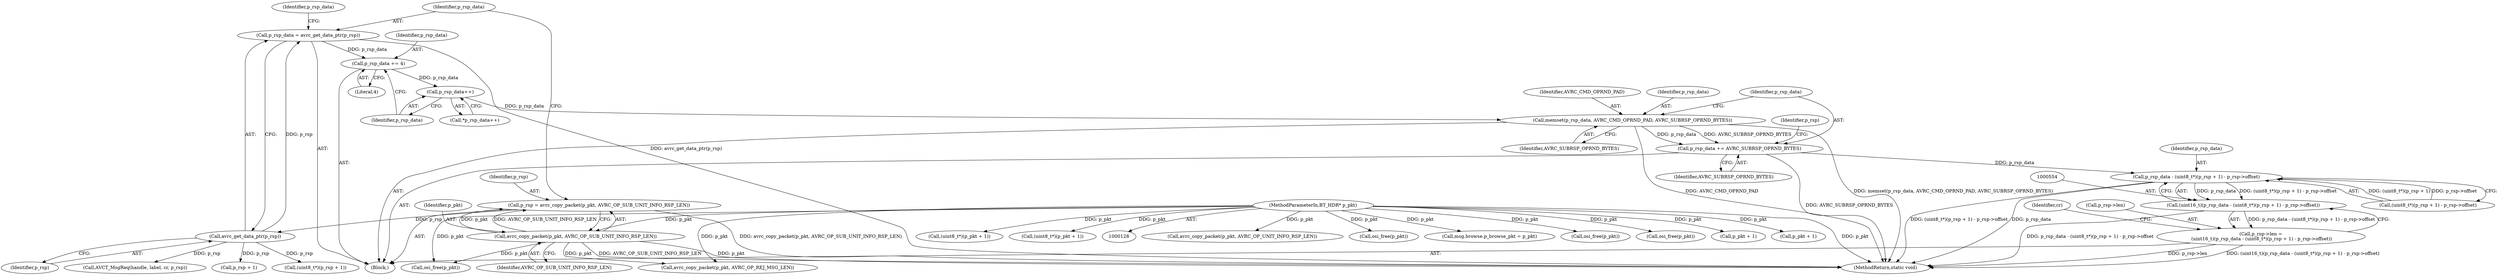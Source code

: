 digraph "0_Android_830cb39cb2a0f1bf6704d264e2a5c5029c175dd7@API" {
"1000542" [label="(Call,memset(p_rsp_data, AVRC_CMD_OPRND_PAD, AVRC_SUBRSP_OPRND_BYTES))"];
"1000537" [label="(Call,p_rsp_data++)"];
"1000532" [label="(Call,p_rsp_data += 4)"];
"1000524" [label="(Call,p_rsp_data = avrc_get_data_ptr(p_rsp))"];
"1000526" [label="(Call,avrc_get_data_ptr(p_rsp))"];
"1000519" [label="(Call,p_rsp = avrc_copy_packet(p_pkt, AVRC_OP_SUB_UNIT_INFO_RSP_LEN))"];
"1000521" [label="(Call,avrc_copy_packet(p_pkt, AVRC_OP_SUB_UNIT_INFO_RSP_LEN))"];
"1000132" [label="(MethodParameterIn,BT_HDR* p_pkt)"];
"1000546" [label="(Call,p_rsp_data += AVRC_SUBRSP_OPRND_BYTES)"];
"1000555" [label="(Call,p_rsp_data - (uint8_t*)(p_rsp + 1) - p_rsp->offset)"];
"1000553" [label="(Call,(uint16_t)(p_rsp_data - (uint8_t*)(p_rsp + 1) - p_rsp->offset))"];
"1000549" [label="(Call,p_rsp->len =\n (uint16_t)(p_rsp_data - (uint8_t*)(p_rsp + 1) - p_rsp->offset))"];
"1000530" [label="(Identifier,p_rsp_data)"];
"1000534" [label="(Literal,4)"];
"1000520" [label="(Identifier,p_rsp)"];
"1000526" [label="(Call,avrc_get_data_ptr(p_rsp))"];
"1000567" [label="(Identifier,cr)"];
"1000519" [label="(Call,p_rsp = avrc_copy_packet(p_pkt, AVRC_OP_SUB_UNIT_INFO_RSP_LEN))"];
"1000538" [label="(Identifier,p_rsp_data)"];
"1000524" [label="(Call,p_rsp_data = avrc_get_data_ptr(p_rsp))"];
"1000545" [label="(Identifier,AVRC_SUBRSP_OPRND_BYTES)"];
"1000532" [label="(Call,p_rsp_data += 4)"];
"1000537" [label="(Call,p_rsp_data++)"];
"1000546" [label="(Call,p_rsp_data += AVRC_SUBRSP_OPRND_BYTES)"];
"1000973" [label="(Call,avrc_copy_packet(p_pkt, AVRC_OP_REJ_MSG_LEN))"];
"1000558" [label="(Call,(uint8_t*)(p_rsp + 1))"];
"1000518" [label="(Block,)"];
"1000533" [label="(Identifier,p_rsp_data)"];
"1000132" [label="(MethodParameterIn,BT_HDR* p_pkt)"];
"1000544" [label="(Identifier,AVRC_CMD_OPRND_PAD)"];
"1000527" [label="(Identifier,p_rsp)"];
"1000394" [label="(Call,avrc_copy_packet(p_pkt, AVRC_OP_UNIT_INFO_RSP_LEN))"];
"1000556" [label="(Identifier,p_rsp_data)"];
"1000550" [label="(Call,p_rsp->len)"];
"1001055" [label="(Call,osi_free(p_pkt))"];
"1000548" [label="(Identifier,AVRC_SUBRSP_OPRND_BYTES)"];
"1000557" [label="(Call,(uint8_t*)(p_rsp + 1) - p_rsp->offset)"];
"1000522" [label="(Identifier,p_pkt)"];
"1000296" [label="(Call,osi_free(p_pkt))"];
"1000270" [label="(Call,msg.browse.p_browse_pkt = p_pkt)"];
"1000525" [label="(Identifier,p_rsp_data)"];
"1000536" [label="(Call,*p_rsp_data++)"];
"1000521" [label="(Call,avrc_copy_packet(p_pkt, AVRC_OP_SUB_UNIT_INFO_RSP_LEN))"];
"1000542" [label="(Call,memset(p_rsp_data, AVRC_CMD_OPRND_PAD, AVRC_SUBRSP_OPRND_BYTES))"];
"1000996" [label="(Call,AVCT_MsgReq(handle, label, cr, p_rsp))"];
"1000555" [label="(Call,p_rsp_data - (uint8_t*)(p_rsp + 1) - p_rsp->offset)"];
"1000560" [label="(Call,p_rsp + 1)"];
"1000523" [label="(Identifier,AVRC_OP_SUB_UNIT_INFO_RSP_LEN)"];
"1000188" [label="(Call,osi_free(p_pkt))"];
"1000196" [label="(Call,osi_free(p_pkt))"];
"1000547" [label="(Identifier,p_rsp_data)"];
"1000223" [label="(Call,p_pkt + 1)"];
"1000551" [label="(Identifier,p_rsp)"];
"1000549" [label="(Call,p_rsp->len =\n (uint16_t)(p_rsp_data - (uint8_t*)(p_rsp + 1) - p_rsp->offset))"];
"1000667" [label="(Call,p_pkt + 1)"];
"1000221" [label="(Call,(uint8_t*)(p_pkt + 1))"];
"1000665" [label="(Call,(uint8_t*)(p_pkt + 1))"];
"1001057" [label="(MethodReturn,static void)"];
"1000553" [label="(Call,(uint16_t)(p_rsp_data - (uint8_t*)(p_rsp + 1) - p_rsp->offset))"];
"1000543" [label="(Identifier,p_rsp_data)"];
"1000542" -> "1000518"  [label="AST: "];
"1000542" -> "1000545"  [label="CFG: "];
"1000543" -> "1000542"  [label="AST: "];
"1000544" -> "1000542"  [label="AST: "];
"1000545" -> "1000542"  [label="AST: "];
"1000547" -> "1000542"  [label="CFG: "];
"1000542" -> "1001057"  [label="DDG: memset(p_rsp_data, AVRC_CMD_OPRND_PAD, AVRC_SUBRSP_OPRND_BYTES)"];
"1000542" -> "1001057"  [label="DDG: AVRC_CMD_OPRND_PAD"];
"1000537" -> "1000542"  [label="DDG: p_rsp_data"];
"1000542" -> "1000546"  [label="DDG: AVRC_SUBRSP_OPRND_BYTES"];
"1000542" -> "1000546"  [label="DDG: p_rsp_data"];
"1000537" -> "1000536"  [label="AST: "];
"1000537" -> "1000538"  [label="CFG: "];
"1000538" -> "1000537"  [label="AST: "];
"1000536" -> "1000537"  [label="CFG: "];
"1000532" -> "1000537"  [label="DDG: p_rsp_data"];
"1000532" -> "1000518"  [label="AST: "];
"1000532" -> "1000534"  [label="CFG: "];
"1000533" -> "1000532"  [label="AST: "];
"1000534" -> "1000532"  [label="AST: "];
"1000538" -> "1000532"  [label="CFG: "];
"1000524" -> "1000532"  [label="DDG: p_rsp_data"];
"1000524" -> "1000518"  [label="AST: "];
"1000524" -> "1000526"  [label="CFG: "];
"1000525" -> "1000524"  [label="AST: "];
"1000526" -> "1000524"  [label="AST: "];
"1000530" -> "1000524"  [label="CFG: "];
"1000524" -> "1001057"  [label="DDG: avrc_get_data_ptr(p_rsp)"];
"1000526" -> "1000524"  [label="DDG: p_rsp"];
"1000526" -> "1000527"  [label="CFG: "];
"1000527" -> "1000526"  [label="AST: "];
"1000519" -> "1000526"  [label="DDG: p_rsp"];
"1000526" -> "1000558"  [label="DDG: p_rsp"];
"1000526" -> "1000560"  [label="DDG: p_rsp"];
"1000526" -> "1000996"  [label="DDG: p_rsp"];
"1000519" -> "1000518"  [label="AST: "];
"1000519" -> "1000521"  [label="CFG: "];
"1000520" -> "1000519"  [label="AST: "];
"1000521" -> "1000519"  [label="AST: "];
"1000525" -> "1000519"  [label="CFG: "];
"1000519" -> "1001057"  [label="DDG: avrc_copy_packet(p_pkt, AVRC_OP_SUB_UNIT_INFO_RSP_LEN)"];
"1000521" -> "1000519"  [label="DDG: p_pkt"];
"1000521" -> "1000519"  [label="DDG: AVRC_OP_SUB_UNIT_INFO_RSP_LEN"];
"1000521" -> "1000523"  [label="CFG: "];
"1000522" -> "1000521"  [label="AST: "];
"1000523" -> "1000521"  [label="AST: "];
"1000521" -> "1001057"  [label="DDG: p_pkt"];
"1000521" -> "1001057"  [label="DDG: AVRC_OP_SUB_UNIT_INFO_RSP_LEN"];
"1000132" -> "1000521"  [label="DDG: p_pkt"];
"1000521" -> "1000973"  [label="DDG: p_pkt"];
"1000521" -> "1001055"  [label="DDG: p_pkt"];
"1000132" -> "1000128"  [label="AST: "];
"1000132" -> "1001057"  [label="DDG: p_pkt"];
"1000132" -> "1000188"  [label="DDG: p_pkt"];
"1000132" -> "1000196"  [label="DDG: p_pkt"];
"1000132" -> "1000221"  [label="DDG: p_pkt"];
"1000132" -> "1000223"  [label="DDG: p_pkt"];
"1000132" -> "1000270"  [label="DDG: p_pkt"];
"1000132" -> "1000296"  [label="DDG: p_pkt"];
"1000132" -> "1000394"  [label="DDG: p_pkt"];
"1000132" -> "1000665"  [label="DDG: p_pkt"];
"1000132" -> "1000667"  [label="DDG: p_pkt"];
"1000132" -> "1000973"  [label="DDG: p_pkt"];
"1000132" -> "1001055"  [label="DDG: p_pkt"];
"1000546" -> "1000518"  [label="AST: "];
"1000546" -> "1000548"  [label="CFG: "];
"1000547" -> "1000546"  [label="AST: "];
"1000548" -> "1000546"  [label="AST: "];
"1000551" -> "1000546"  [label="CFG: "];
"1000546" -> "1001057"  [label="DDG: AVRC_SUBRSP_OPRND_BYTES"];
"1000546" -> "1000555"  [label="DDG: p_rsp_data"];
"1000555" -> "1000553"  [label="AST: "];
"1000555" -> "1000557"  [label="CFG: "];
"1000556" -> "1000555"  [label="AST: "];
"1000557" -> "1000555"  [label="AST: "];
"1000553" -> "1000555"  [label="CFG: "];
"1000555" -> "1001057"  [label="DDG: (uint8_t*)(p_rsp + 1) - p_rsp->offset"];
"1000555" -> "1001057"  [label="DDG: p_rsp_data"];
"1000555" -> "1000553"  [label="DDG: p_rsp_data"];
"1000555" -> "1000553"  [label="DDG: (uint8_t*)(p_rsp + 1) - p_rsp->offset"];
"1000557" -> "1000555"  [label="DDG: (uint8_t*)(p_rsp + 1)"];
"1000557" -> "1000555"  [label="DDG: p_rsp->offset"];
"1000553" -> "1000549"  [label="AST: "];
"1000554" -> "1000553"  [label="AST: "];
"1000549" -> "1000553"  [label="CFG: "];
"1000553" -> "1001057"  [label="DDG: p_rsp_data - (uint8_t*)(p_rsp + 1) - p_rsp->offset"];
"1000553" -> "1000549"  [label="DDG: p_rsp_data - (uint8_t*)(p_rsp + 1) - p_rsp->offset"];
"1000549" -> "1000518"  [label="AST: "];
"1000550" -> "1000549"  [label="AST: "];
"1000567" -> "1000549"  [label="CFG: "];
"1000549" -> "1001057"  [label="DDG: p_rsp->len"];
"1000549" -> "1001057"  [label="DDG: (uint16_t)(p_rsp_data - (uint8_t*)(p_rsp + 1) - p_rsp->offset)"];
}

